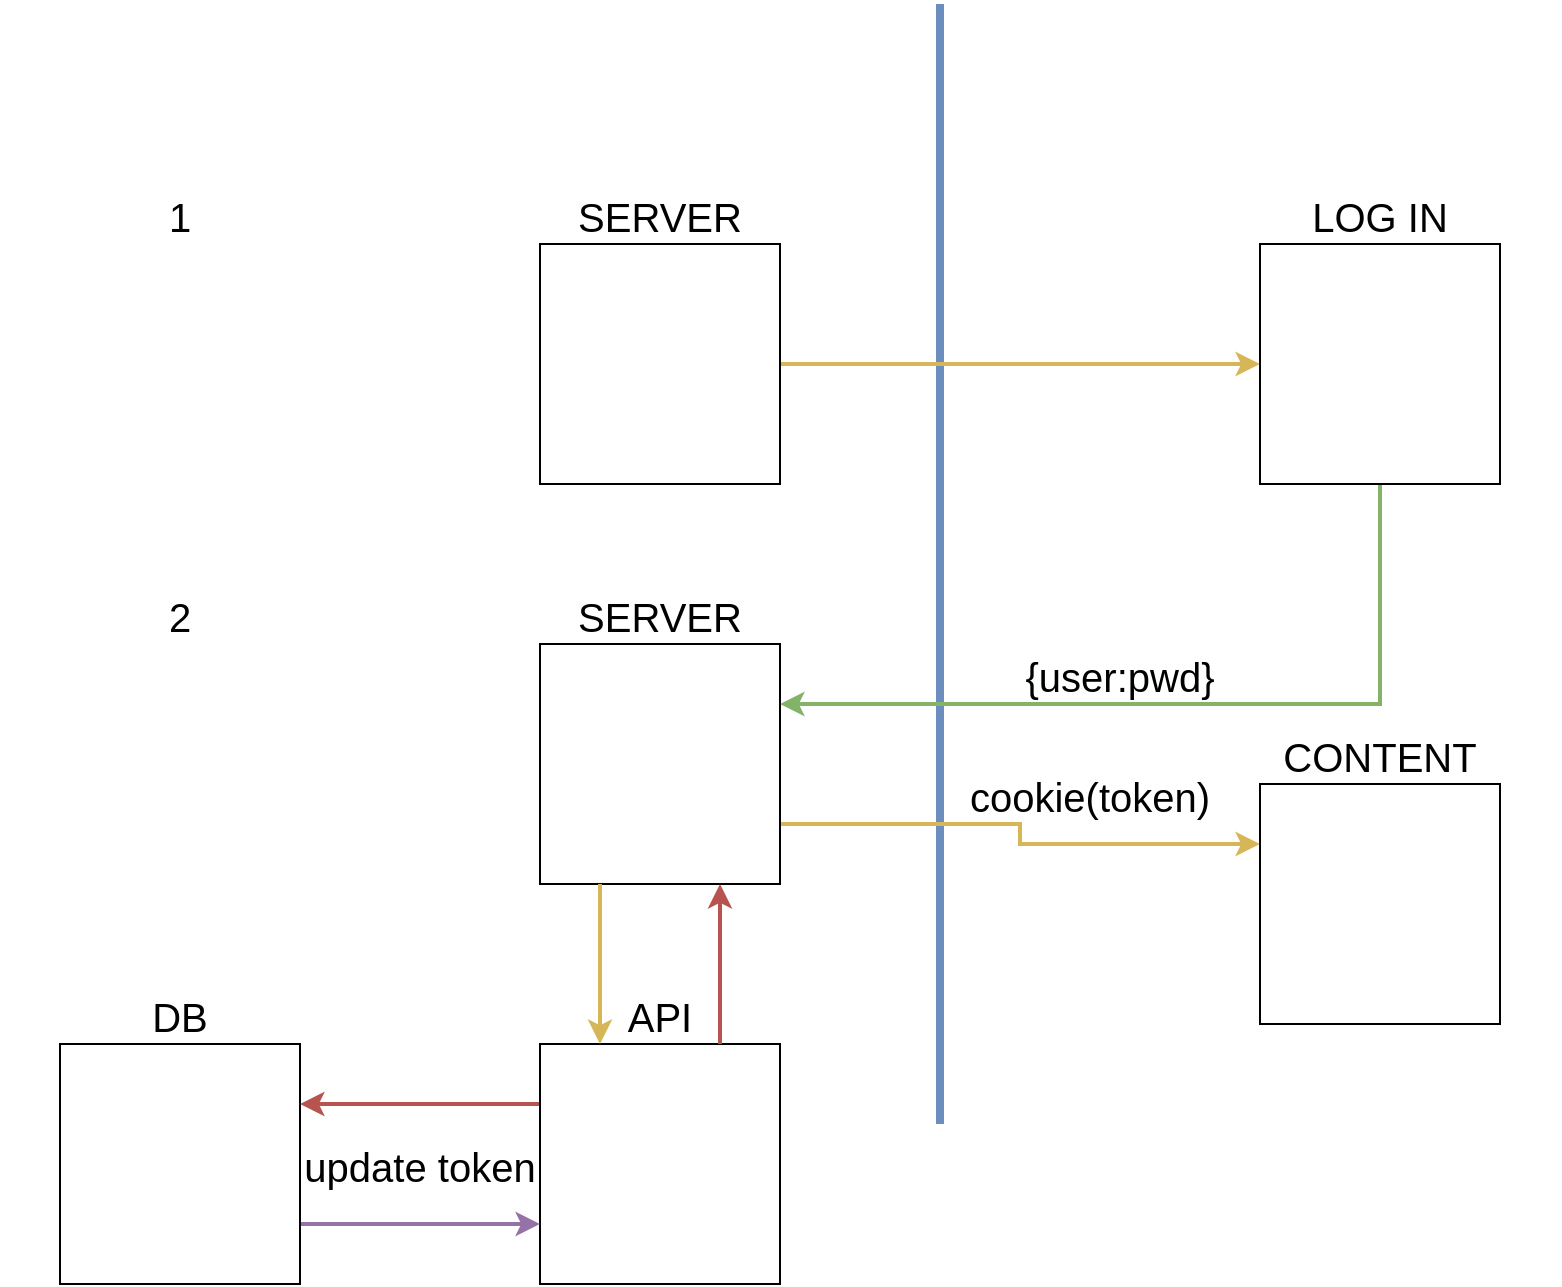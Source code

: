 <mxfile version="16.4.3" type="github">
  <diagram id="QRWkKfWoSAaqpL6tP-VP" name="Page-1">
    <mxGraphModel dx="2272" dy="793" grid="1" gridSize="10" guides="1" tooltips="1" connect="1" arrows="1" fold="1" page="1" pageScale="1" pageWidth="850" pageHeight="1100" math="0" shadow="0">
      <root>
        <mxCell id="0" />
        <mxCell id="1" parent="0" />
        <mxCell id="rA3JXcy08IPIIDM2obJE-3" value="" style="endArrow=none;html=1;rounded=0;fontSize=20;strokeWidth=4;fillColor=#dae8fc;strokeColor=#6c8ebf;" edge="1" parent="1">
          <mxGeometry width="50" height="50" relative="1" as="geometry">
            <mxPoint x="440" y="640" as="sourcePoint" />
            <mxPoint x="440" y="80" as="targetPoint" />
          </mxGeometry>
        </mxCell>
        <mxCell id="rA3JXcy08IPIIDM2obJE-7" style="edgeStyle=orthogonalEdgeStyle;rounded=0;orthogonalLoop=1;jettySize=auto;html=1;exitX=1;exitY=0.5;exitDx=0;exitDy=0;fontSize=20;strokeWidth=2;fillColor=#fff2cc;strokeColor=#d6b656;" edge="1" parent="1" source="rA3JXcy08IPIIDM2obJE-1" target="rA3JXcy08IPIIDM2obJE-5">
          <mxGeometry relative="1" as="geometry" />
        </mxCell>
        <mxCell id="rA3JXcy08IPIIDM2obJE-1" value="" style="whiteSpace=wrap;html=1;aspect=fixed;" vertex="1" parent="1">
          <mxGeometry x="240" y="200" width="120" height="120" as="geometry" />
        </mxCell>
        <mxCell id="rA3JXcy08IPIIDM2obJE-2" value="SERVER" style="text;strokeColor=none;fillColor=none;align=center;verticalAlign=middle;spacingLeft=4;spacingRight=4;overflow=hidden;points=[[0,0.5],[1,0.5]];portConstraint=eastwest;rotatable=0;fontSize=20;" vertex="1" parent="1">
          <mxGeometry x="210" y="170" width="180" height="30" as="geometry" />
        </mxCell>
        <mxCell id="rA3JXcy08IPIIDM2obJE-14" style="edgeStyle=orthogonalEdgeStyle;rounded=0;orthogonalLoop=1;jettySize=auto;html=1;exitX=0.5;exitY=1;exitDx=0;exitDy=0;entryX=1;entryY=0.25;entryDx=0;entryDy=0;fontSize=20;strokeWidth=2;fillColor=#d5e8d4;strokeColor=#82b366;" edge="1" parent="1" source="rA3JXcy08IPIIDM2obJE-5" target="rA3JXcy08IPIIDM2obJE-11">
          <mxGeometry relative="1" as="geometry" />
        </mxCell>
        <mxCell id="rA3JXcy08IPIIDM2obJE-5" value="" style="whiteSpace=wrap;html=1;aspect=fixed;" vertex="1" parent="1">
          <mxGeometry x="600" y="200" width="120" height="120" as="geometry" />
        </mxCell>
        <mxCell id="rA3JXcy08IPIIDM2obJE-8" value="LOG IN" style="text;strokeColor=none;fillColor=none;align=center;verticalAlign=middle;spacingLeft=4;spacingRight=4;overflow=hidden;points=[[0,0.5],[1,0.5]];portConstraint=eastwest;rotatable=0;fontSize=20;" vertex="1" parent="1">
          <mxGeometry x="570" y="170" width="180" height="30" as="geometry" />
        </mxCell>
        <mxCell id="rA3JXcy08IPIIDM2obJE-9" value="1" style="text;strokeColor=none;fillColor=none;align=center;verticalAlign=middle;spacingLeft=4;spacingRight=4;overflow=hidden;points=[[0,0.5],[1,0.5]];portConstraint=eastwest;rotatable=0;fontSize=20;" vertex="1" parent="1">
          <mxGeometry x="-30" y="170" width="180" height="30" as="geometry" />
        </mxCell>
        <mxCell id="rA3JXcy08IPIIDM2obJE-30" style="edgeStyle=orthogonalEdgeStyle;rounded=0;orthogonalLoop=1;jettySize=auto;html=1;exitX=1;exitY=0.75;exitDx=0;exitDy=0;entryX=0;entryY=0.25;entryDx=0;entryDy=0;fontSize=20;fontColor=#66FF66;strokeWidth=2;fillColor=#fff2cc;strokeColor=#d6b656;" edge="1" parent="1" source="rA3JXcy08IPIIDM2obJE-11" target="rA3JXcy08IPIIDM2obJE-28">
          <mxGeometry relative="1" as="geometry" />
        </mxCell>
        <mxCell id="rA3JXcy08IPIIDM2obJE-11" value="" style="whiteSpace=wrap;html=1;aspect=fixed;" vertex="1" parent="1">
          <mxGeometry x="240" y="400" width="120" height="120" as="geometry" />
        </mxCell>
        <mxCell id="rA3JXcy08IPIIDM2obJE-12" value="SERVER" style="text;strokeColor=none;fillColor=none;align=center;verticalAlign=middle;spacingLeft=4;spacingRight=4;overflow=hidden;points=[[0,0.5],[1,0.5]];portConstraint=eastwest;rotatable=0;fontSize=20;" vertex="1" parent="1">
          <mxGeometry x="210" y="370" width="180" height="30" as="geometry" />
        </mxCell>
        <mxCell id="rA3JXcy08IPIIDM2obJE-15" value="{user:pwd}" style="text;strokeColor=none;fillColor=none;align=center;verticalAlign=middle;spacingLeft=4;spacingRight=4;overflow=hidden;points=[[0,0.5],[1,0.5]];portConstraint=eastwest;rotatable=0;fontSize=20;" vertex="1" parent="1">
          <mxGeometry x="440" y="400" width="180" height="30" as="geometry" />
        </mxCell>
        <mxCell id="rA3JXcy08IPIIDM2obJE-25" style="edgeStyle=orthogonalEdgeStyle;rounded=0;orthogonalLoop=1;jettySize=auto;html=1;exitX=0;exitY=0.25;exitDx=0;exitDy=0;entryX=1;entryY=0.25;entryDx=0;entryDy=0;fontSize=20;fontColor=#66FF66;strokeWidth=2;fillColor=#f8cecc;strokeColor=#b85450;" edge="1" parent="1" source="rA3JXcy08IPIIDM2obJE-16" target="rA3JXcy08IPIIDM2obJE-23">
          <mxGeometry relative="1" as="geometry" />
        </mxCell>
        <mxCell id="rA3JXcy08IPIIDM2obJE-16" value="" style="whiteSpace=wrap;html=1;aspect=fixed;" vertex="1" parent="1">
          <mxGeometry x="240" y="600" width="120" height="120" as="geometry" />
        </mxCell>
        <mxCell id="rA3JXcy08IPIIDM2obJE-17" value="API" style="text;strokeColor=none;fillColor=none;align=center;verticalAlign=middle;spacingLeft=4;spacingRight=4;overflow=hidden;points=[[0,0.5],[1,0.5]];portConstraint=eastwest;rotatable=0;fontSize=20;" vertex="1" parent="1">
          <mxGeometry x="210" y="570" width="180" height="30" as="geometry" />
        </mxCell>
        <mxCell id="rA3JXcy08IPIIDM2obJE-19" value="" style="endArrow=classic;html=1;rounded=0;fontSize=20;strokeWidth=2;exitX=0.25;exitY=1;exitDx=0;exitDy=0;entryX=0.25;entryY=0;entryDx=0;entryDy=0;fillColor=#fff2cc;strokeColor=#d6b656;" edge="1" parent="1" source="rA3JXcy08IPIIDM2obJE-11" target="rA3JXcy08IPIIDM2obJE-16">
          <mxGeometry width="50" height="50" relative="1" as="geometry">
            <mxPoint x="490" y="490" as="sourcePoint" />
            <mxPoint x="540" y="440" as="targetPoint" />
          </mxGeometry>
        </mxCell>
        <mxCell id="rA3JXcy08IPIIDM2obJE-20" value="2" style="text;strokeColor=none;fillColor=none;align=center;verticalAlign=middle;spacingLeft=4;spacingRight=4;overflow=hidden;points=[[0,0.5],[1,0.5]];portConstraint=eastwest;rotatable=0;fontSize=20;" vertex="1" parent="1">
          <mxGeometry x="-30" y="370" width="180" height="30" as="geometry" />
        </mxCell>
        <mxCell id="rA3JXcy08IPIIDM2obJE-22" value="" style="endArrow=classic;html=1;rounded=0;fontSize=20;strokeWidth=2;exitX=0.75;exitY=0;exitDx=0;exitDy=0;entryX=0.75;entryY=1;entryDx=0;entryDy=0;fillColor=#f8cecc;strokeColor=#b85450;" edge="1" parent="1" source="rA3JXcy08IPIIDM2obJE-16" target="rA3JXcy08IPIIDM2obJE-11">
          <mxGeometry width="50" height="50" relative="1" as="geometry">
            <mxPoint x="490" y="490" as="sourcePoint" />
            <mxPoint x="540" y="440" as="targetPoint" />
          </mxGeometry>
        </mxCell>
        <mxCell id="rA3JXcy08IPIIDM2obJE-26" style="edgeStyle=orthogonalEdgeStyle;rounded=0;orthogonalLoop=1;jettySize=auto;html=1;exitX=1;exitY=0.75;exitDx=0;exitDy=0;entryX=0;entryY=0.75;entryDx=0;entryDy=0;fontSize=20;fontColor=#66FF66;strokeWidth=2;fillColor=#e1d5e7;strokeColor=#9673a6;" edge="1" parent="1" source="rA3JXcy08IPIIDM2obJE-23" target="rA3JXcy08IPIIDM2obJE-16">
          <mxGeometry relative="1" as="geometry" />
        </mxCell>
        <mxCell id="rA3JXcy08IPIIDM2obJE-23" value="" style="whiteSpace=wrap;html=1;aspect=fixed;" vertex="1" parent="1">
          <mxGeometry y="600" width="120" height="120" as="geometry" />
        </mxCell>
        <mxCell id="rA3JXcy08IPIIDM2obJE-24" value="DB" style="text;strokeColor=none;fillColor=none;align=center;verticalAlign=middle;spacingLeft=4;spacingRight=4;overflow=hidden;points=[[0,0.5],[1,0.5]];portConstraint=eastwest;rotatable=0;fontSize=20;" vertex="1" parent="1">
          <mxGeometry x="-30" y="570" width="180" height="30" as="geometry" />
        </mxCell>
        <mxCell id="rA3JXcy08IPIIDM2obJE-27" value="update token" style="text;strokeColor=none;fillColor=none;align=center;verticalAlign=middle;spacingLeft=4;spacingRight=4;overflow=hidden;points=[[0,0.5],[1,0.5]];portConstraint=eastwest;rotatable=0;fontSize=20;" vertex="1" parent="1">
          <mxGeometry x="90" y="645" width="180" height="30" as="geometry" />
        </mxCell>
        <mxCell id="rA3JXcy08IPIIDM2obJE-28" value="" style="whiteSpace=wrap;html=1;aspect=fixed;" vertex="1" parent="1">
          <mxGeometry x="600" y="470" width="120" height="120" as="geometry" />
        </mxCell>
        <mxCell id="rA3JXcy08IPIIDM2obJE-29" value="CONTENT" style="text;strokeColor=none;fillColor=none;align=center;verticalAlign=middle;spacingLeft=4;spacingRight=4;overflow=hidden;points=[[0,0.5],[1,0.5]];portConstraint=eastwest;rotatable=0;fontSize=20;" vertex="1" parent="1">
          <mxGeometry x="570" y="440" width="180" height="30" as="geometry" />
        </mxCell>
        <mxCell id="rA3JXcy08IPIIDM2obJE-31" value="cookie(token)" style="text;strokeColor=none;fillColor=none;align=center;verticalAlign=middle;spacingLeft=4;spacingRight=4;overflow=hidden;points=[[0,0.5],[1,0.5]];portConstraint=eastwest;rotatable=0;fontSize=20;" vertex="1" parent="1">
          <mxGeometry x="425" y="460" width="180" height="30" as="geometry" />
        </mxCell>
      </root>
    </mxGraphModel>
  </diagram>
</mxfile>
